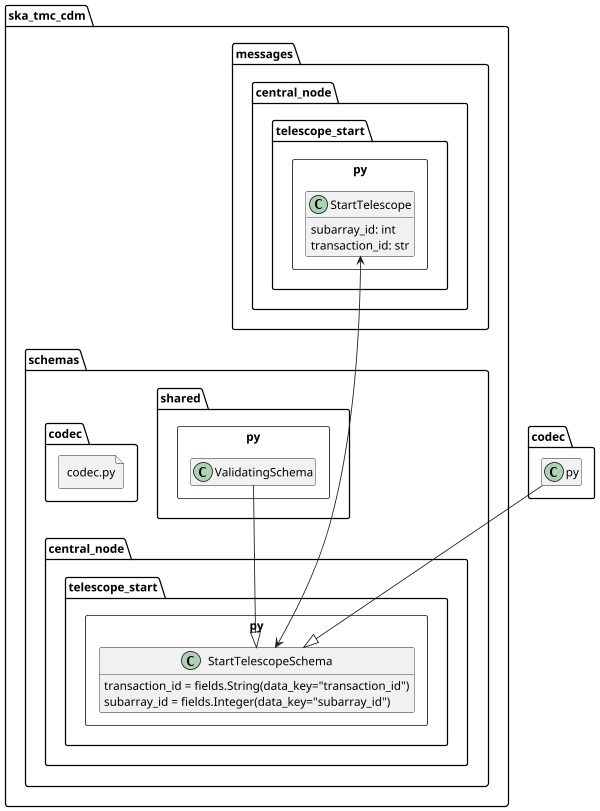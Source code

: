 @startuml
scale 600 width
!pragma useNewPackage
allow_mixing
hide empty members

package ska_tmc_cdm.messages.central_node {

    package telescope_start.py <<Rectangle>> {
        class StartTelescope
        {
        subarray_id: int
        transaction_id: str
        }
        
    }
}
package ska_tmc_cdm.schemas {


    package shared.py <<Rectangle>>
     {
        class ValidatingSchema
        
    }
}
package ska_tmc_cdm.schemas {
    file codec.py

}

package ska_tmc_cdm.schemas.central_node {
	package telescope_start.py <<Rectangle>> {
        class StartTelescopeSchema 
{
    transaction_id = fields.String(data_key="transaction_id")
    subarray_id = fields.Integer(data_key="subarray_id")
}
	}
}

ValidatingSchema --|> StartTelescopeSchema
codec.py --|> StartTelescopeSchema
StartTelescope <---> StartTelescopeSchema
@enduml
